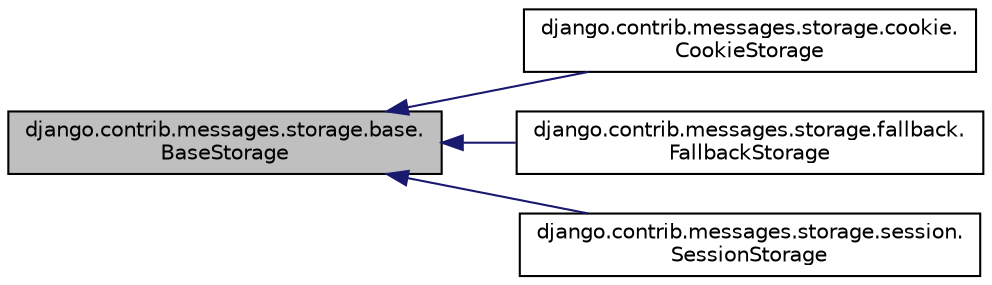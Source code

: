digraph "django.contrib.messages.storage.base.BaseStorage"
{
 // LATEX_PDF_SIZE
  edge [fontname="Helvetica",fontsize="10",labelfontname="Helvetica",labelfontsize="10"];
  node [fontname="Helvetica",fontsize="10",shape=record];
  rankdir="LR";
  Node1 [label="django.contrib.messages.storage.base.\lBaseStorage",height=0.2,width=0.4,color="black", fillcolor="grey75", style="filled", fontcolor="black",tooltip=" "];
  Node1 -> Node2 [dir="back",color="midnightblue",fontsize="10",style="solid",fontname="Helvetica"];
  Node2 [label="django.contrib.messages.storage.cookie.\lCookieStorage",height=0.2,width=0.4,color="black", fillcolor="white", style="filled",URL="$classdjango_1_1contrib_1_1messages_1_1storage_1_1cookie_1_1_cookie_storage.html",tooltip=" "];
  Node1 -> Node3 [dir="back",color="midnightblue",fontsize="10",style="solid",fontname="Helvetica"];
  Node3 [label="django.contrib.messages.storage.fallback.\lFallbackStorage",height=0.2,width=0.4,color="black", fillcolor="white", style="filled",URL="$classdjango_1_1contrib_1_1messages_1_1storage_1_1fallback_1_1_fallback_storage.html",tooltip=" "];
  Node1 -> Node4 [dir="back",color="midnightblue",fontsize="10",style="solid",fontname="Helvetica"];
  Node4 [label="django.contrib.messages.storage.session.\lSessionStorage",height=0.2,width=0.4,color="black", fillcolor="white", style="filled",URL="$classdjango_1_1contrib_1_1messages_1_1storage_1_1session_1_1_session_storage.html",tooltip=" "];
}
